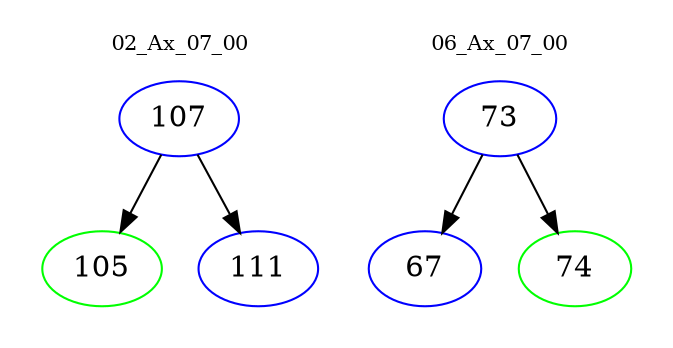 digraph{
subgraph cluster_0 {
color = white
label = "02_Ax_07_00";
fontsize=10;
T0_107 [label="107", color="blue"]
T0_107 -> T0_105 [color="black"]
T0_105 [label="105", color="green"]
T0_107 -> T0_111 [color="black"]
T0_111 [label="111", color="blue"]
}
subgraph cluster_1 {
color = white
label = "06_Ax_07_00";
fontsize=10;
T1_73 [label="73", color="blue"]
T1_73 -> T1_67 [color="black"]
T1_67 [label="67", color="blue"]
T1_73 -> T1_74 [color="black"]
T1_74 [label="74", color="green"]
}
}
